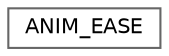 digraph "类继承关系图"
{
 // LATEX_PDF_SIZE
  bgcolor="transparent";
  edge [fontname=Helvetica,fontsize=10,labelfontname=Helvetica,labelfontsize=10];
  node [fontname=Helvetica,fontsize=10,shape=box,height=0.2,width=0.4];
  rankdir="LR";
  Node0 [id="Node000000",label="ANIM_EASE",height=0.2,width=0.4,color="grey40", fillcolor="white", style="filled",URL="$class_a_n_i_m___e_a_s_e.html",tooltip=" "];
}
